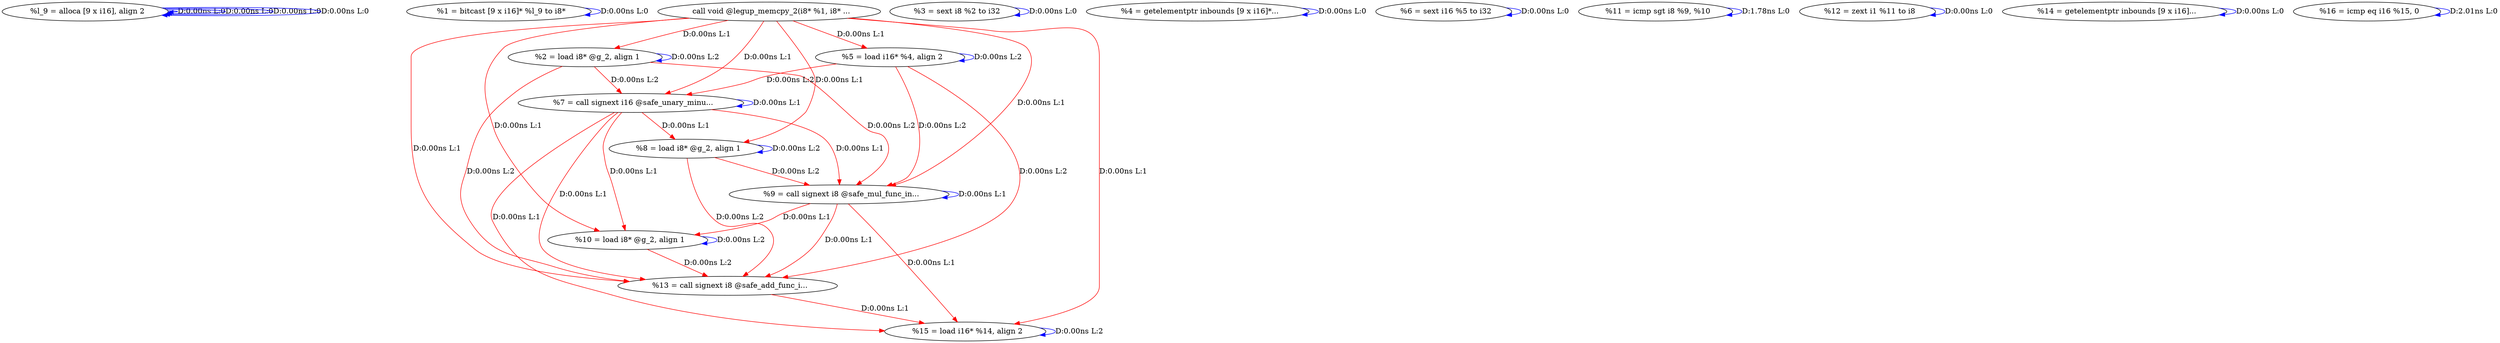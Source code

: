 digraph {
Node0x3c39b80[label="  %l_9 = alloca [9 x i16], align 2"];
Node0x3c39b80 -> Node0x3c39b80[label="D:0.00ns L:0",color=blue];
Node0x3c39b80 -> Node0x3c39b80[label="D:0.00ns L:0",color=blue];
Node0x3c39b80 -> Node0x3c39b80[label="D:0.00ns L:0",color=blue];
Node0x3c39b80 -> Node0x3c39b80[label="D:0.00ns L:0",color=blue];
Node0x3c3a070[label="  %1 = bitcast [9 x i16]* %l_9 to i8*"];
Node0x3c3a070 -> Node0x3c3a070[label="D:0.00ns L:0",color=blue];
Node0x3c3a230[label="  %2 = load i8* @g_2, align 1"];
Node0x3c3a150[label="  call void @legup_memcpy_2(i8* %1, i8* ..."];
Node0x3c3a150 -> Node0x3c3a230[label="D:0.00ns L:1",color=red];
Node0x3c3a4d0[label="  %5 = load i16* %4, align 2"];
Node0x3c3a150 -> Node0x3c3a4d0[label="D:0.00ns L:1",color=red];
Node0x3c3a690[label="  %7 = call signext i16 @safe_unary_minu..."];
Node0x3c3a150 -> Node0x3c3a690[label="D:0.00ns L:1",color=red];
Node0x3c3a770[label="  %8 = load i8* @g_2, align 1"];
Node0x3c3a150 -> Node0x3c3a770[label="D:0.00ns L:1",color=red];
Node0x3c3a850[label="  %9 = call signext i8 @safe_mul_func_in..."];
Node0x3c3a150 -> Node0x3c3a850[label="D:0.00ns L:1",color=red];
Node0x3c3a930[label="  %10 = load i8* @g_2, align 1"];
Node0x3c3a150 -> Node0x3c3a930[label="D:0.00ns L:1",color=red];
Node0x3c3abd0[label="  %13 = call signext i8 @safe_add_func_i..."];
Node0x3c3a150 -> Node0x3c3abd0[label="D:0.00ns L:1",color=red];
Node0x3c3ad90[label="  %15 = load i16* %14, align 2"];
Node0x3c3a150 -> Node0x3c3ad90[label="D:0.00ns L:1",color=red];
Node0x3c3a230 -> Node0x3c3a230[label="D:0.00ns L:2",color=blue];
Node0x3c3a230 -> Node0x3c3a690[label="D:0.00ns L:2",color=red];
Node0x3c3a230 -> Node0x3c3a850[label="D:0.00ns L:2",color=red];
Node0x3c3a230 -> Node0x3c3abd0[label="D:0.00ns L:2",color=red];
Node0x3c3a310[label="  %3 = sext i8 %2 to i32"];
Node0x3c3a310 -> Node0x3c3a310[label="D:0.00ns L:0",color=blue];
Node0x3c3a3f0[label="  %4 = getelementptr inbounds [9 x i16]*..."];
Node0x3c3a3f0 -> Node0x3c3a3f0[label="D:0.00ns L:0",color=blue];
Node0x3c3a4d0 -> Node0x3c3a4d0[label="D:0.00ns L:2",color=blue];
Node0x3c3a4d0 -> Node0x3c3a690[label="D:0.00ns L:2",color=red];
Node0x3c3a4d0 -> Node0x3c3a850[label="D:0.00ns L:2",color=red];
Node0x3c3a4d0 -> Node0x3c3abd0[label="D:0.00ns L:2",color=red];
Node0x3c3a5b0[label="  %6 = sext i16 %5 to i32"];
Node0x3c3a5b0 -> Node0x3c3a5b0[label="D:0.00ns L:0",color=blue];
Node0x3c3a690 -> Node0x3c3a690[label="D:0.00ns L:1",color=blue];
Node0x3c3a690 -> Node0x3c3a770[label="D:0.00ns L:1",color=red];
Node0x3c3a690 -> Node0x3c3a850[label="D:0.00ns L:1",color=red];
Node0x3c3a690 -> Node0x3c3a930[label="D:0.00ns L:1",color=red];
Node0x3c3a690 -> Node0x3c3abd0[label="D:0.00ns L:1",color=red];
Node0x3c3a690 -> Node0x3c3ad90[label="D:0.00ns L:1",color=red];
Node0x3c3a770 -> Node0x3c3a770[label="D:0.00ns L:2",color=blue];
Node0x3c3a770 -> Node0x3c3a850[label="D:0.00ns L:2",color=red];
Node0x3c3a770 -> Node0x3c3abd0[label="D:0.00ns L:2",color=red];
Node0x3c3a850 -> Node0x3c3a850[label="D:0.00ns L:1",color=blue];
Node0x3c3a850 -> Node0x3c3a930[label="D:0.00ns L:1",color=red];
Node0x3c3a850 -> Node0x3c3abd0[label="D:0.00ns L:1",color=red];
Node0x3c3a850 -> Node0x3c3ad90[label="D:0.00ns L:1",color=red];
Node0x3c3a930 -> Node0x3c3a930[label="D:0.00ns L:2",color=blue];
Node0x3c3a930 -> Node0x3c3abd0[label="D:0.00ns L:2",color=red];
Node0x3c3aa10[label="  %11 = icmp sgt i8 %9, %10"];
Node0x3c3aa10 -> Node0x3c3aa10[label="D:1.78ns L:0",color=blue];
Node0x3c3aaf0[label="  %12 = zext i1 %11 to i8"];
Node0x3c3aaf0 -> Node0x3c3aaf0[label="D:0.00ns L:0",color=blue];
Node0x3c3abd0 -> Node0x3c3ad90[label="D:0.00ns L:1",color=red];
Node0x3c3acb0[label="  %14 = getelementptr inbounds [9 x i16]..."];
Node0x3c3acb0 -> Node0x3c3acb0[label="D:0.00ns L:0",color=blue];
Node0x3c3ad90 -> Node0x3c3ad90[label="D:0.00ns L:2",color=blue];
Node0x3c3ceb0[label="  %16 = icmp eq i16 %15, 0"];
Node0x3c3ceb0 -> Node0x3c3ceb0[label="D:2.01ns L:0",color=blue];
}
